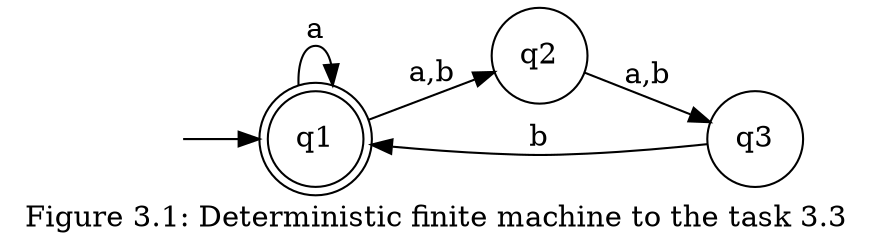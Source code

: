 digraph {
    "" [shape=none]
    node [shape=circle]
    q1 [shape="doublecircle"]
    "" -> q1
    q1 -> q1[label="a"]
    q1 -> q2[label="a,b"]
    q2 -> q3[label="a,b"]
    q3 -> q1[label="b"]
    rankdir = LR
    label = "Figure 3.1: Deterministic finite machine to the task 3.3"
}